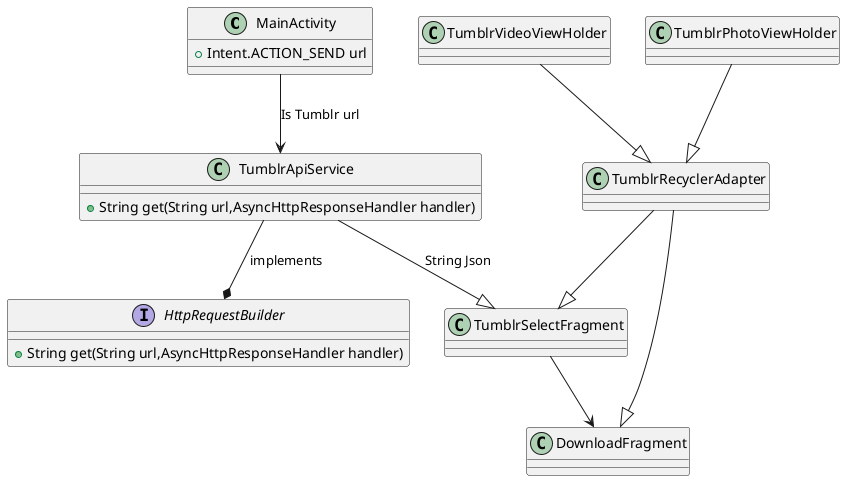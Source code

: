 @startuml
class MainActivity{
    + Intent.ACTION_SEND url
}
MainActivity --> TumblrApiService : "Is Tumblr url"
class TumblrApiService{
    + String get(String url,AsyncHttpResponseHandler handler)
}
TumblrApiService    --* HttpRequestBuilder : implements
interface HttpRequestBuilder{
    + String get(String url,AsyncHttpResponseHandler handler)
}
TumblrApiService --|> TumblrSelectFragment : String Json
class TumblrSelectFragment
class TumblrVideoViewHolder
class TumblrPhotoViewHolder
class TumblrRecyclerAdapter

TumblrRecyclerAdapter --|> TumblrSelectFragment
TumblrPhotoViewHolder --|> TumblrRecyclerAdapter
TumblrVideoViewHolder --|> TumblrRecyclerAdapter

TumblrRecyclerAdapter --|> DownloadFragment
TumblrSelectFragment --> DownloadFragment
class DownloadFragment


@enduml